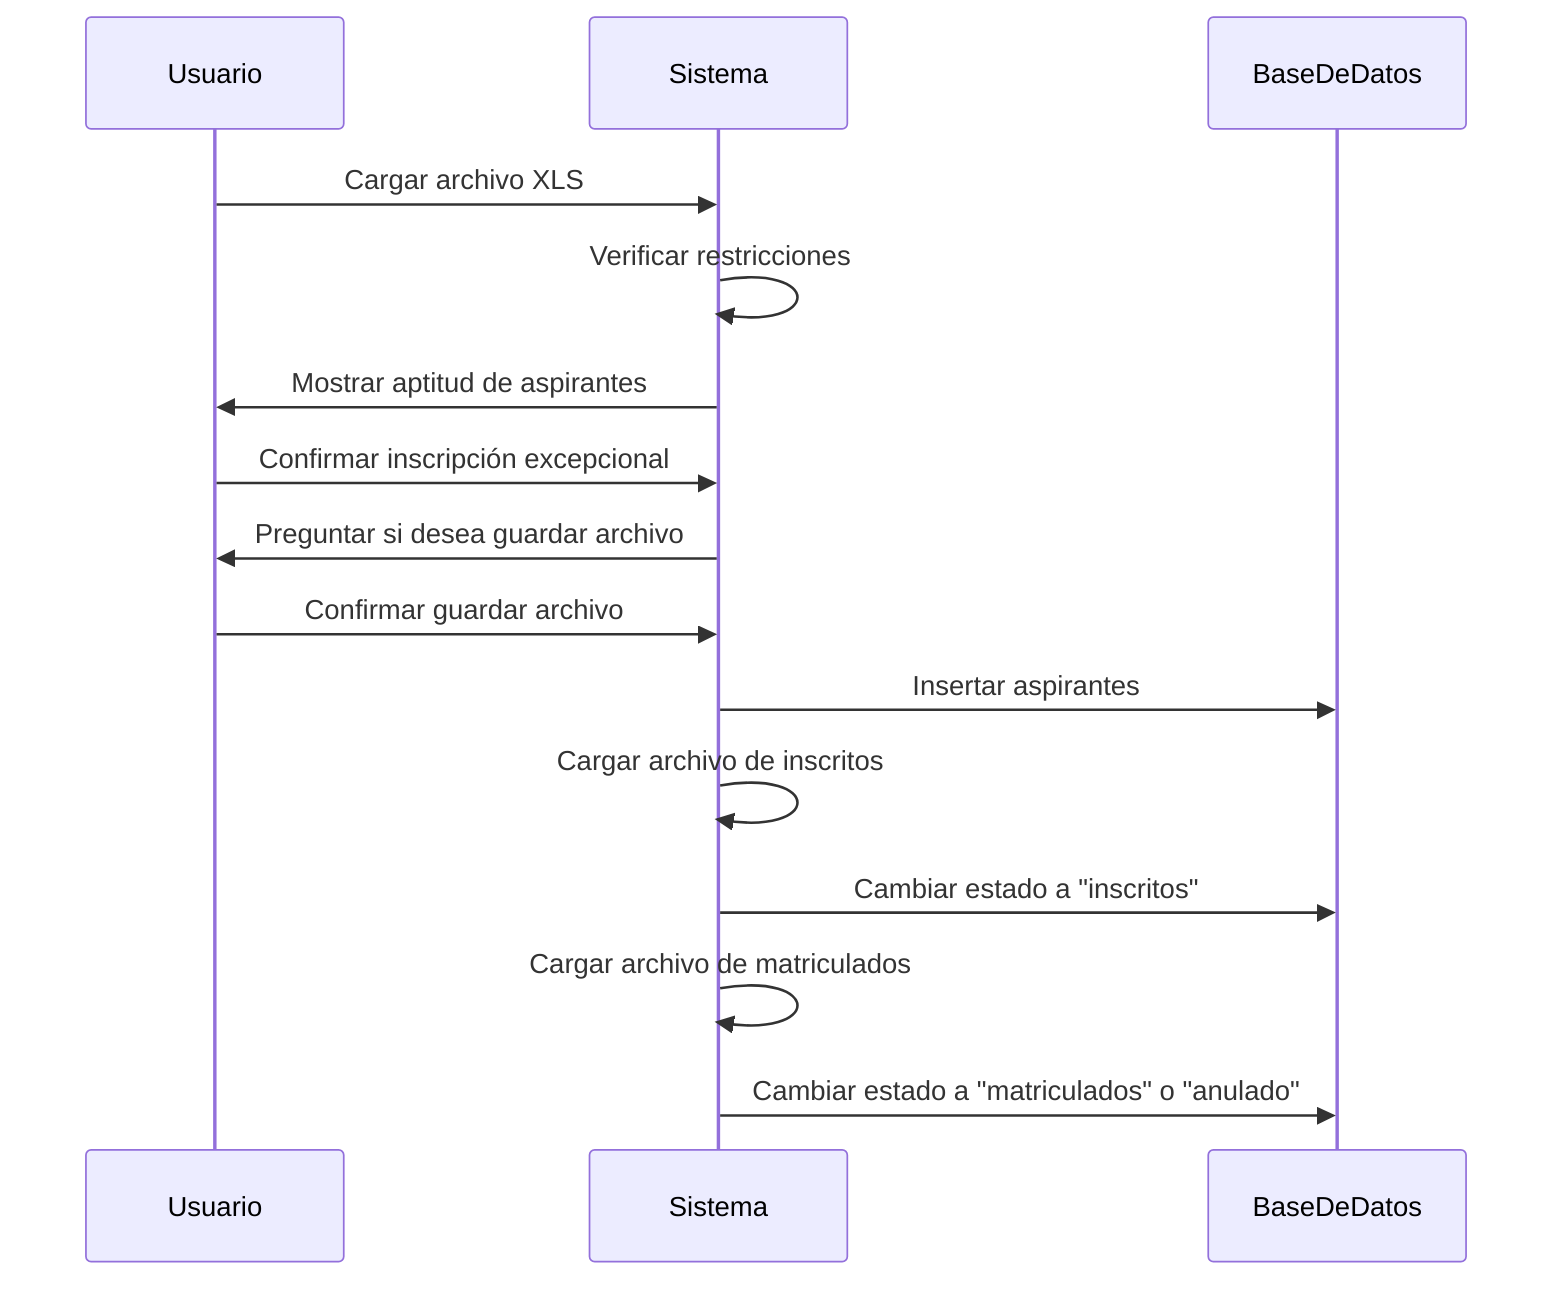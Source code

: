 sequenceDiagram
    participant Usuario
    participant Sistema
    participant BaseDeDatos

    Usuario ->> Sistema: Cargar archivo XLS
    Sistema ->> Sistema: Verificar restricciones
    Sistema ->> Usuario: Mostrar aptitud de aspirantes
    Usuario ->> Sistema: Confirmar inscripción excepcional
    Sistema ->> Usuario: Preguntar si desea guardar archivo
    Usuario ->> Sistema: Confirmar guardar archivo
    Sistema ->> BaseDeDatos: Insertar aspirantes
    Sistema ->> Sistema: Cargar archivo de inscritos
    Sistema ->> BaseDeDatos: Cambiar estado a "inscritos"
    Sistema ->> Sistema: Cargar archivo de matriculados
    Sistema ->> BaseDeDatos: Cambiar estado a "matriculados" o "anulado"